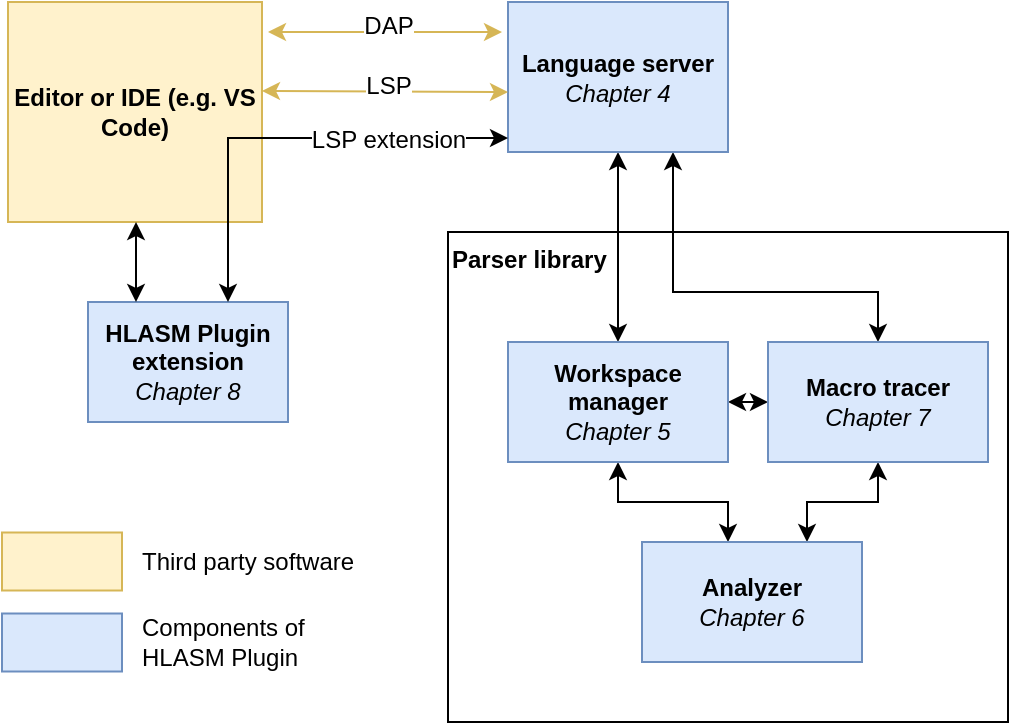 <mxfile version="12.8.8" type="device"><diagram name="Page-1" id="efa7a0a1-bf9b-a30e-e6df-94a7791c09e9"><mxGraphModel dx="1689" dy="928" grid="1" gridSize="10" guides="1" tooltips="1" connect="1" arrows="1" fold="1" page="1" pageScale="1" pageWidth="826" pageHeight="1169" background="#ffffff" math="0" shadow="0"><root><mxCell id="0"/><mxCell id="1" parent="0"/><mxCell id="Gg9voPH0DaJCMqq1AIle-142" style="edgeStyle=orthogonalEdgeStyle;rounded=0;orthogonalLoop=1;jettySize=auto;html=1;startArrow=classic;startFill=1;entryX=0.5;entryY=0;entryDx=0;entryDy=0;" parent="1" source="Gg9voPH0DaJCMqq1AIle-114" target="Gg9voPH0DaJCMqq1AIle-122" edge="1"><mxGeometry relative="1" as="geometry"><Array as="points"/></mxGeometry></mxCell><mxCell id="Gg9voPH0DaJCMqq1AIle-155" style="edgeStyle=orthogonalEdgeStyle;rounded=0;orthogonalLoop=1;jettySize=auto;html=1;exitX=0.75;exitY=1;exitDx=0;exitDy=0;entryX=0.5;entryY=0;entryDx=0;entryDy=0;startArrow=classic;startFill=1;endArrow=classic;endFill=1;" parent="1" source="Gg9voPH0DaJCMqq1AIle-114" target="Gg9voPH0DaJCMqq1AIle-148" edge="1"><mxGeometry relative="1" as="geometry"><Array as="points"><mxPoint x="556" y="395"/><mxPoint x="658" y="395"/></Array></mxGeometry></mxCell><mxCell id="Gg9voPH0DaJCMqq1AIle-114" value="Language server&lt;br&gt;&lt;span style=&quot;font-weight: normal&quot;&gt;&lt;i&gt;Chapter 4&lt;/i&gt;&lt;/span&gt;" style="rounded=0;whiteSpace=wrap;html=1;labelBackgroundColor=none;fillColor=#dae8fc;strokeColor=#6c8ebf;fontStyle=1" parent="1" vertex="1"><mxGeometry x="473" y="250" width="110" height="75" as="geometry"/></mxCell><mxCell id="Gg9voPH0DaJCMqq1AIle-152" style="edgeStyle=none;rounded=0;orthogonalLoop=1;jettySize=auto;html=1;startArrow=classic;startFill=1;endArrow=classic;endFill=1;fillColor=#fff2cc;strokeColor=#d6b656;" parent="1" edge="1"><mxGeometry relative="1" as="geometry"><mxPoint x="470" y="265" as="targetPoint"/><mxPoint x="353" y="265" as="sourcePoint"/></mxGeometry></mxCell><mxCell id="Gg9voPH0DaJCMqq1AIle-115" value="Editor or IDE (e.g. VS Code)" style="rounded=0;whiteSpace=wrap;html=1;labelBackgroundColor=none;fillColor=#fff2cc;strokeColor=#d6b656;fontStyle=1" parent="1" vertex="1"><mxGeometry x="223" y="250" width="127" height="110" as="geometry"/></mxCell><mxCell id="Gg9voPH0DaJCMqq1AIle-120" value="Parser library" style="rounded=0;whiteSpace=wrap;html=1;fillColor=none;align=left;verticalAlign=top;fontStyle=1" parent="1" vertex="1"><mxGeometry x="443" y="365" width="280" height="245" as="geometry"/></mxCell><mxCell id="Gg9voPH0DaJCMqq1AIle-141" style="edgeStyle=orthogonalEdgeStyle;rounded=0;orthogonalLoop=1;jettySize=auto;html=1;entryX=0.391;entryY=0;entryDx=0;entryDy=0;startArrow=classic;startFill=1;entryPerimeter=0;" parent="1" source="Gg9voPH0DaJCMqq1AIle-122" target="5fbvWNkRgO3yCiiLSYXO-1" edge="1"><mxGeometry relative="1" as="geometry"><mxPoint x="583" y="515" as="targetPoint"/></mxGeometry></mxCell><mxCell id="Gg9voPH0DaJCMqq1AIle-159" style="edgeStyle=orthogonalEdgeStyle;rounded=0;orthogonalLoop=1;jettySize=auto;html=1;exitX=1;exitY=0.5;exitDx=0;exitDy=0;entryX=0;entryY=0.5;entryDx=0;entryDy=0;startArrow=classic;startFill=1;endArrow=classic;endFill=1;" parent="1" source="Gg9voPH0DaJCMqq1AIle-122" target="Gg9voPH0DaJCMqq1AIle-148" edge="1"><mxGeometry relative="1" as="geometry"/></mxCell><mxCell id="Gg9voPH0DaJCMqq1AIle-122" value="Workspace manager&lt;br&gt;&lt;i style=&quot;font-weight: normal&quot;&gt;Chapter 5&lt;/i&gt;" style="rounded=0;whiteSpace=wrap;html=1;labelBackgroundColor=none;fillColor=#dae8fc;strokeColor=#6c8ebf;fontStyle=1" parent="1" vertex="1"><mxGeometry x="473" y="420" width="110" height="60" as="geometry"/></mxCell><mxCell id="Gg9voPH0DaJCMqq1AIle-125" value="HLASM Plugin extension&lt;br&gt;&lt;span style=&quot;font-weight: normal&quot;&gt;&lt;i&gt;Chapter 8&lt;/i&gt;&lt;/span&gt;" style="rounded=0;whiteSpace=wrap;html=1;labelBackgroundColor=none;fillColor=#dae8fc;strokeColor=#6c8ebf;fontStyle=1" parent="1" vertex="1"><mxGeometry x="263" y="400" width="100" height="60" as="geometry"/></mxCell><mxCell id="Gg9voPH0DaJCMqq1AIle-134" style="edgeStyle=orthogonalEdgeStyle;rounded=0;orthogonalLoop=1;jettySize=auto;html=1;startArrow=classic;startFill=1;" parent="1" source="Gg9voPH0DaJCMqq1AIle-114" target="Gg9voPH0DaJCMqq1AIle-125" edge="1"><mxGeometry relative="1" as="geometry"><mxPoint x="573" y="318" as="sourcePoint"/><Array as="points"><mxPoint x="333" y="318"/></Array></mxGeometry></mxCell><mxCell id="Gg9voPH0DaJCMqq1AIle-135" value="LSP extension" style="text;html=1;resizable=0;points=[];align=center;verticalAlign=middle;labelBackgroundColor=#ffffff;" parent="1" vertex="1" connectable="0"><mxGeometry x="423" y="347.333" as="geometry"><mxPoint x="-10" y="-28.5" as="offset"/></mxGeometry></mxCell><mxCell id="Gg9voPH0DaJCMqq1AIle-161" style="edgeStyle=orthogonalEdgeStyle;rounded=0;orthogonalLoop=1;jettySize=auto;html=1;entryX=0.75;entryY=0;entryDx=0;entryDy=0;startArrow=classic;startFill=1;endArrow=classic;endFill=1;" parent="1" source="Gg9voPH0DaJCMqq1AIle-148" target="5fbvWNkRgO3yCiiLSYXO-1" edge="1"><mxGeometry relative="1" as="geometry"><mxPoint x="658" y="490" as="sourcePoint"/><Array as="points"><mxPoint x="658" y="500"/><mxPoint x="623" y="500"/></Array><mxPoint x="658.5" y="514.835" as="targetPoint"/></mxGeometry></mxCell><mxCell id="Gg9voPH0DaJCMqq1AIle-148" value="Macro tracer&lt;br&gt;&lt;span style=&quot;font-weight: normal&quot;&gt;&lt;i&gt;Chapter 7&lt;/i&gt;&lt;/span&gt;" style="rounded=0;whiteSpace=wrap;html=1;labelBackgroundColor=none;fillColor=#dae8fc;strokeColor=#6c8ebf;fontStyle=1" parent="1" vertex="1"><mxGeometry x="603" y="420" width="110" height="60" as="geometry"/></mxCell><mxCell id="Gg9voPH0DaJCMqq1AIle-153" value="DAP" style="text;html=1;resizable=0;points=[];align=center;verticalAlign=middle;labelBackgroundColor=#ffffff;" parent="1" vertex="1" connectable="0"><mxGeometry x="422.845" y="290.241" as="geometry"><mxPoint x="-10" y="-28.5" as="offset"/></mxGeometry></mxCell><mxCell id="IP6bC2s0WVAhtmcp8Dq7-3" value="" style="rounded=0;whiteSpace=wrap;html=1;fillColor=#dae8fc;strokeColor=#6c8ebf;" parent="1" vertex="1"><mxGeometry x="220" y="555.75" width="60" height="29" as="geometry"/></mxCell><mxCell id="IP6bC2s0WVAhtmcp8Dq7-4" value="Components of HLASM Plugin" style="text;html=1;strokeColor=none;fillColor=none;align=left;verticalAlign=middle;whiteSpace=wrap;rounded=0;" parent="1" vertex="1"><mxGeometry x="288" y="560.25" width="100" height="20" as="geometry"/></mxCell><mxCell id="IP6bC2s0WVAhtmcp8Dq7-5" value="" style="rounded=0;whiteSpace=wrap;html=1;fillColor=#fff2cc;strokeColor=#d6b656;" parent="1" vertex="1"><mxGeometry x="220" y="515.25" width="60" height="29" as="geometry"/></mxCell><mxCell id="IP6bC2s0WVAhtmcp8Dq7-6" value="Third party software" style="text;html=1;strokeColor=none;fillColor=none;align=left;verticalAlign=middle;whiteSpace=wrap;rounded=0;" parent="1" vertex="1"><mxGeometry x="288" y="519.75" width="110" height="20" as="geometry"/></mxCell><mxCell id="IP6bC2s0WVAhtmcp8Dq7-7" style="edgeStyle=none;rounded=0;orthogonalLoop=1;jettySize=auto;html=1;exitX=1;exitY=0.25;exitDx=0;exitDy=0;startArrow=classic;startFill=1;endArrow=classic;endFill=1;fillColor=#fff2cc;strokeColor=#d6b656;" parent="1" edge="1"><mxGeometry relative="1" as="geometry"><mxPoint x="473" y="295" as="targetPoint"/><mxPoint x="350" y="294.5" as="sourcePoint"/></mxGeometry></mxCell><mxCell id="IP6bC2s0WVAhtmcp8Dq7-8" value="LSP" style="text;html=1;resizable=0;points=[];align=center;verticalAlign=middle;labelBackgroundColor=#ffffff;" parent="1" vertex="1" connectable="0"><mxGeometry x="422.845" y="320.241" as="geometry"><mxPoint x="-10" y="-28.5" as="offset"/></mxGeometry></mxCell><mxCell id="Gg9voPH0DaJCMqq1AIle-136" style="edgeStyle=orthogonalEdgeStyle;rounded=0;orthogonalLoop=1;jettySize=auto;html=1;startArrow=classic;startFill=1;" parent="1" source="Gg9voPH0DaJCMqq1AIle-125" target="Gg9voPH0DaJCMqq1AIle-115" edge="1"><mxGeometry relative="1" as="geometry"><Array as="points"><mxPoint x="287" y="390"/><mxPoint x="287" y="390"/></Array></mxGeometry></mxCell><mxCell id="5fbvWNkRgO3yCiiLSYXO-1" value="Analyzer&lt;br&gt;&lt;span style=&quot;font-weight: normal&quot;&gt;&lt;i&gt;Chapter 6&lt;/i&gt;&lt;/span&gt;" style="rounded=0;whiteSpace=wrap;html=1;labelBackgroundColor=none;fillColor=#dae8fc;strokeColor=#6c8ebf;fontStyle=1" vertex="1" parent="1"><mxGeometry x="540" y="520" width="110" height="60" as="geometry"/></mxCell></root></mxGraphModel></diagram></mxfile>